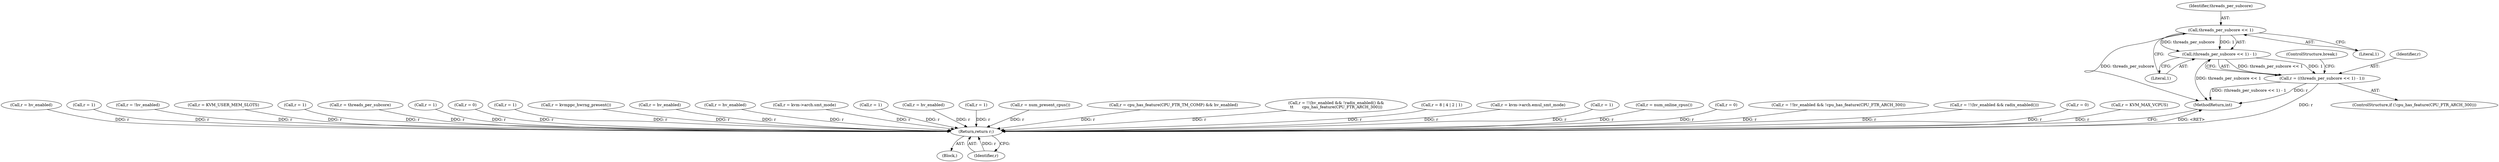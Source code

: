 digraph "0_linux_ac64115a66c18c01745bbd3c47a36b124e5fd8c0@API" {
"1000233" [label="(Call,threads_per_subcore << 1)"];
"1000232" [label="(Call,(threads_per_subcore << 1) - 1)"];
"1000230" [label="(Call,r = ((threads_per_subcore << 1) - 1))"];
"1000350" [label="(Return,return r;)"];
"1000281" [label="(Call,r = hv_enabled)"];
"1000140" [label="(Call,r = 1)"];
"1000148" [label="(Call,r = !hv_enabled)"];
"1000302" [label="(Call,r = KVM_USER_MEM_SLOTS)"];
"1000211" [label="(Call,r = 1)"];
"1000215" [label="(Call,r = threads_per_subcore)"];
"1000154" [label="(Call,r = 1)"];
"1000226" [label="(ControlStructure,if (!cpu_has_feature(CPU_FTR_ARCH_300)))"];
"1000236" [label="(Literal,1)"];
"1000350" [label="(Return,return r;)"];
"1000249" [label="(Call,r = 0)"];
"1000165" [label="(Call,r = 1)"];
"1000254" [label="(Call,r = kvmppc_hwrng_present())"];
"1000352" [label="(MethodReturn,int)"];
"1000170" [label="(Call,r = hv_enabled)"];
"1000232" [label="(Call,(threads_per_subcore << 1) - 1)"];
"1000110" [label="(Block,)"];
"1000286" [label="(Call,r = hv_enabled)"];
"1000230" [label="(Call,r = ((threads_per_subcore << 1) - 1))"];
"1000197" [label="(Call,r = kvm->arch.smt_mode)"];
"1000220" [label="(Call,r = 1)"];
"1000333" [label="(Call,r = hv_enabled)"];
"1000317" [label="(Call,r = 1)"];
"1000293" [label="(Call,r = num_present_cpus())"];
"1000338" [label="(Call,r = cpu_has_feature(CPU_FTR_TM_COMP) && hv_enabled)"];
"1000268" [label="(Call,r = !!(hv_enabled && !radix_enabled() &&\n\t\t       cpu_has_feature(CPU_FTR_ARCH_300)))"];
"1000234" [label="(Identifier,threads_per_subcore)"];
"1000238" [label="(Call,r = 8 | 4 | 2 | 1)"];
"1000233" [label="(Call,threads_per_subcore << 1)"];
"1000189" [label="(Call,r = kvm->arch.emul_smt_mode)"];
"1000312" [label="(Call,r = 1)"];
"1000351" [label="(Identifier,r)"];
"1000297" [label="(Call,r = num_online_cpus())"];
"1000247" [label="(ControlStructure,break;)"];
"1000231" [label="(Identifier,r)"];
"1000235" [label="(Literal,1)"];
"1000175" [label="(Call,r = 0)"];
"1000322" [label="(Call,r = !!hv_enabled && !cpu_has_feature(CPU_FTR_ARCH_300))"];
"1000259" [label="(Call,r = !!(hv_enabled && radix_enabled()))"];
"1000346" [label="(Call,r = 0)"];
"1000307" [label="(Call,r = KVM_MAX_VCPUS)"];
"1000233" -> "1000232"  [label="AST: "];
"1000233" -> "1000235"  [label="CFG: "];
"1000234" -> "1000233"  [label="AST: "];
"1000235" -> "1000233"  [label="AST: "];
"1000236" -> "1000233"  [label="CFG: "];
"1000233" -> "1000352"  [label="DDG: threads_per_subcore"];
"1000233" -> "1000232"  [label="DDG: threads_per_subcore"];
"1000233" -> "1000232"  [label="DDG: 1"];
"1000232" -> "1000230"  [label="AST: "];
"1000232" -> "1000236"  [label="CFG: "];
"1000236" -> "1000232"  [label="AST: "];
"1000230" -> "1000232"  [label="CFG: "];
"1000232" -> "1000352"  [label="DDG: threads_per_subcore << 1"];
"1000232" -> "1000230"  [label="DDG: threads_per_subcore << 1"];
"1000232" -> "1000230"  [label="DDG: 1"];
"1000230" -> "1000226"  [label="AST: "];
"1000231" -> "1000230"  [label="AST: "];
"1000247" -> "1000230"  [label="CFG: "];
"1000230" -> "1000352"  [label="DDG: r"];
"1000230" -> "1000352"  [label="DDG: (threads_per_subcore << 1) - 1"];
"1000230" -> "1000350"  [label="DDG: r"];
"1000350" -> "1000110"  [label="AST: "];
"1000350" -> "1000351"  [label="CFG: "];
"1000351" -> "1000350"  [label="AST: "];
"1000352" -> "1000350"  [label="CFG: "];
"1000350" -> "1000352"  [label="DDG: <RET>"];
"1000351" -> "1000350"  [label="DDG: r"];
"1000220" -> "1000350"  [label="DDG: r"];
"1000281" -> "1000350"  [label="DDG: r"];
"1000312" -> "1000350"  [label="DDG: r"];
"1000140" -> "1000350"  [label="DDG: r"];
"1000154" -> "1000350"  [label="DDG: r"];
"1000346" -> "1000350"  [label="DDG: r"];
"1000211" -> "1000350"  [label="DDG: r"];
"1000170" -> "1000350"  [label="DDG: r"];
"1000322" -> "1000350"  [label="DDG: r"];
"1000249" -> "1000350"  [label="DDG: r"];
"1000307" -> "1000350"  [label="DDG: r"];
"1000197" -> "1000350"  [label="DDG: r"];
"1000333" -> "1000350"  [label="DDG: r"];
"1000259" -> "1000350"  [label="DDG: r"];
"1000338" -> "1000350"  [label="DDG: r"];
"1000297" -> "1000350"  [label="DDG: r"];
"1000293" -> "1000350"  [label="DDG: r"];
"1000238" -> "1000350"  [label="DDG: r"];
"1000189" -> "1000350"  [label="DDG: r"];
"1000317" -> "1000350"  [label="DDG: r"];
"1000215" -> "1000350"  [label="DDG: r"];
"1000286" -> "1000350"  [label="DDG: r"];
"1000254" -> "1000350"  [label="DDG: r"];
"1000302" -> "1000350"  [label="DDG: r"];
"1000268" -> "1000350"  [label="DDG: r"];
"1000165" -> "1000350"  [label="DDG: r"];
"1000148" -> "1000350"  [label="DDG: r"];
"1000175" -> "1000350"  [label="DDG: r"];
}
